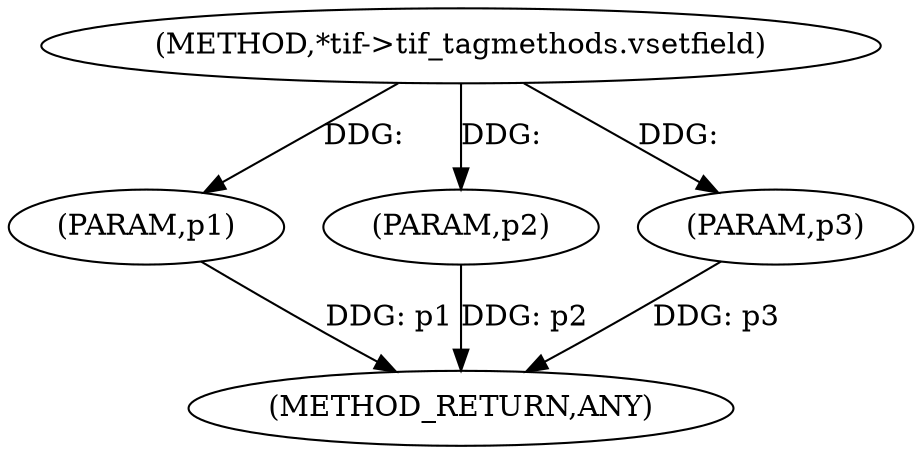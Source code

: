 digraph "*tif-&gt;tif_tagmethods.vsetfield" {  
"100567" [label = <(METHOD,*tif-&gt;tif_tagmethods.vsetfield)> ]
"100571" [label = <(METHOD_RETURN,ANY)> ]
"100568" [label = <(PARAM,p1)> ]
"100569" [label = <(PARAM,p2)> ]
"100570" [label = <(PARAM,p3)> ]
  "100568" -> "100571"  [ label = "DDG: p1"] 
  "100569" -> "100571"  [ label = "DDG: p2"] 
  "100570" -> "100571"  [ label = "DDG: p3"] 
  "100567" -> "100568"  [ label = "DDG: "] 
  "100567" -> "100569"  [ label = "DDG: "] 
  "100567" -> "100570"  [ label = "DDG: "] 
}
